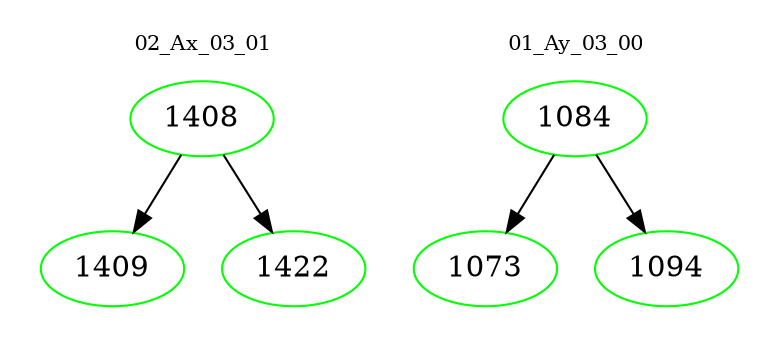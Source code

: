 digraph{
subgraph cluster_0 {
color = white
label = "02_Ax_03_01";
fontsize=10;
T0_1408 [label="1408", color="green"]
T0_1408 -> T0_1409 [color="black"]
T0_1409 [label="1409", color="green"]
T0_1408 -> T0_1422 [color="black"]
T0_1422 [label="1422", color="green"]
}
subgraph cluster_1 {
color = white
label = "01_Ay_03_00";
fontsize=10;
T1_1084 [label="1084", color="green"]
T1_1084 -> T1_1073 [color="black"]
T1_1073 [label="1073", color="green"]
T1_1084 -> T1_1094 [color="black"]
T1_1094 [label="1094", color="green"]
}
}
